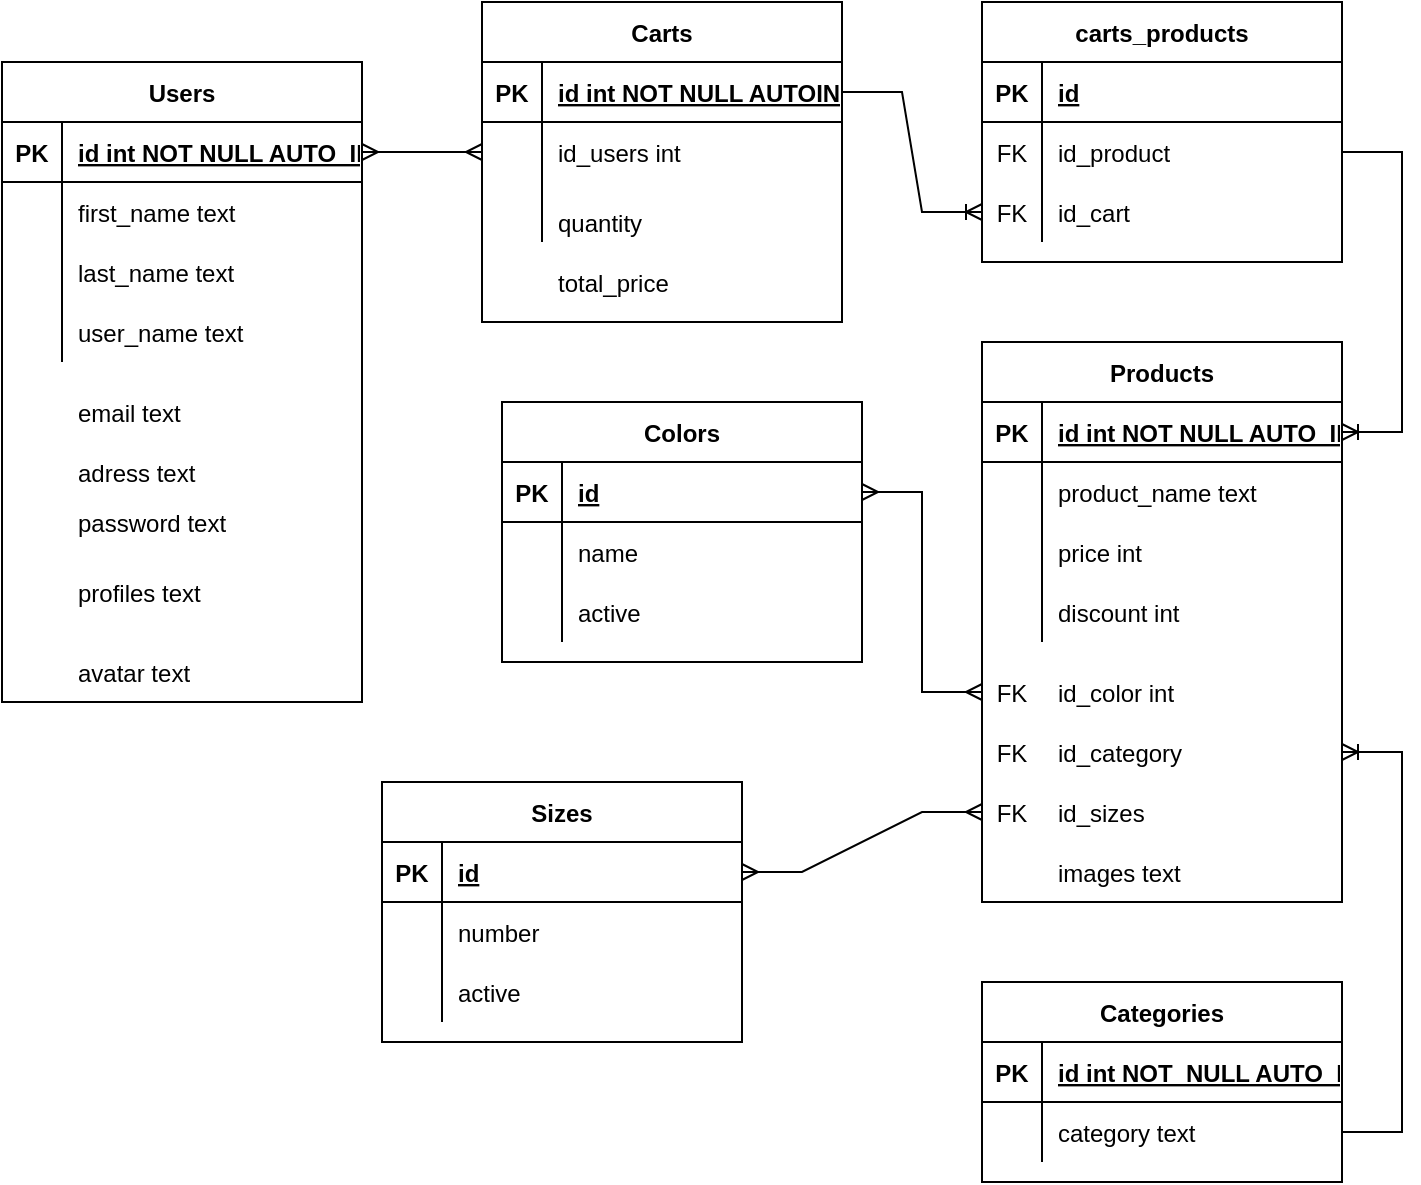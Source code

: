 <mxfile version="16.4.3" type="device"><diagram id="R2lEEEUBdFMjLlhIrx00" name="Page-1"><mxGraphModel dx="1342" dy="630" grid="1" gridSize="10" guides="1" tooltips="1" connect="1" arrows="1" fold="1" page="1" pageScale="1" pageWidth="850" pageHeight="1100" math="0" shadow="0" extFonts="Permanent Marker^https://fonts.googleapis.com/css?family=Permanent+Marker"><root><mxCell id="0"/><mxCell id="1" parent="0"/><mxCell id="9bOblq3mRQGb9z1Aexq8-1" value="Users" style="shape=table;startSize=30;container=1;collapsible=1;childLayout=tableLayout;fixedRows=1;rowLines=0;fontStyle=1;align=center;resizeLast=1;" parent="1" vertex="1"><mxGeometry x="10" y="50" width="180" height="320" as="geometry"/></mxCell><mxCell id="9bOblq3mRQGb9z1Aexq8-2" value="" style="shape=partialRectangle;collapsible=0;dropTarget=0;pointerEvents=0;fillColor=none;top=0;left=0;bottom=1;right=0;points=[[0,0.5],[1,0.5]];portConstraint=eastwest;" parent="9bOblq3mRQGb9z1Aexq8-1" vertex="1"><mxGeometry y="30" width="180" height="30" as="geometry"/></mxCell><mxCell id="9bOblq3mRQGb9z1Aexq8-3" value="PK" style="shape=partialRectangle;connectable=0;fillColor=none;top=0;left=0;bottom=0;right=0;fontStyle=1;overflow=hidden;" parent="9bOblq3mRQGb9z1Aexq8-2" vertex="1"><mxGeometry width="30" height="30" as="geometry"><mxRectangle width="30" height="30" as="alternateBounds"/></mxGeometry></mxCell><mxCell id="9bOblq3mRQGb9z1Aexq8-4" value="id int NOT NULL AUTO_INCREMENT" style="shape=partialRectangle;connectable=0;fillColor=none;top=0;left=0;bottom=0;right=0;align=left;spacingLeft=6;fontStyle=5;overflow=hidden;" parent="9bOblq3mRQGb9z1Aexq8-2" vertex="1"><mxGeometry x="30" width="150" height="30" as="geometry"><mxRectangle width="150" height="30" as="alternateBounds"/></mxGeometry></mxCell><mxCell id="9bOblq3mRQGb9z1Aexq8-5" value="" style="shape=partialRectangle;collapsible=0;dropTarget=0;pointerEvents=0;fillColor=none;top=0;left=0;bottom=0;right=0;points=[[0,0.5],[1,0.5]];portConstraint=eastwest;" parent="9bOblq3mRQGb9z1Aexq8-1" vertex="1"><mxGeometry y="60" width="180" height="30" as="geometry"/></mxCell><mxCell id="9bOblq3mRQGb9z1Aexq8-6" value="" style="shape=partialRectangle;connectable=0;fillColor=none;top=0;left=0;bottom=0;right=0;editable=1;overflow=hidden;" parent="9bOblq3mRQGb9z1Aexq8-5" vertex="1"><mxGeometry width="30" height="30" as="geometry"><mxRectangle width="30" height="30" as="alternateBounds"/></mxGeometry></mxCell><mxCell id="9bOblq3mRQGb9z1Aexq8-7" value="first_name text" style="shape=partialRectangle;connectable=0;fillColor=none;top=0;left=0;bottom=0;right=0;align=left;spacingLeft=6;overflow=hidden;" parent="9bOblq3mRQGb9z1Aexq8-5" vertex="1"><mxGeometry x="30" width="150" height="30" as="geometry"><mxRectangle width="150" height="30" as="alternateBounds"/></mxGeometry></mxCell><mxCell id="9bOblq3mRQGb9z1Aexq8-8" value="" style="shape=partialRectangle;collapsible=0;dropTarget=0;pointerEvents=0;fillColor=none;top=0;left=0;bottom=0;right=0;points=[[0,0.5],[1,0.5]];portConstraint=eastwest;" parent="9bOblq3mRQGb9z1Aexq8-1" vertex="1"><mxGeometry y="90" width="180" height="30" as="geometry"/></mxCell><mxCell id="9bOblq3mRQGb9z1Aexq8-9" value="" style="shape=partialRectangle;connectable=0;fillColor=none;top=0;left=0;bottom=0;right=0;editable=1;overflow=hidden;" parent="9bOblq3mRQGb9z1Aexq8-8" vertex="1"><mxGeometry width="30" height="30" as="geometry"><mxRectangle width="30" height="30" as="alternateBounds"/></mxGeometry></mxCell><mxCell id="9bOblq3mRQGb9z1Aexq8-10" value="last_name text" style="shape=partialRectangle;connectable=0;fillColor=none;top=0;left=0;bottom=0;right=0;align=left;spacingLeft=6;overflow=hidden;" parent="9bOblq3mRQGb9z1Aexq8-8" vertex="1"><mxGeometry x="30" width="150" height="30" as="geometry"><mxRectangle width="150" height="30" as="alternateBounds"/></mxGeometry></mxCell><mxCell id="9bOblq3mRQGb9z1Aexq8-11" value="" style="shape=partialRectangle;collapsible=0;dropTarget=0;pointerEvents=0;fillColor=none;top=0;left=0;bottom=0;right=0;points=[[0,0.5],[1,0.5]];portConstraint=eastwest;" parent="9bOblq3mRQGb9z1Aexq8-1" vertex="1"><mxGeometry y="120" width="180" height="30" as="geometry"/></mxCell><mxCell id="9bOblq3mRQGb9z1Aexq8-12" value="" style="shape=partialRectangle;connectable=0;fillColor=none;top=0;left=0;bottom=0;right=0;editable=1;overflow=hidden;" parent="9bOblq3mRQGb9z1Aexq8-11" vertex="1"><mxGeometry width="30" height="30" as="geometry"><mxRectangle width="30" height="30" as="alternateBounds"/></mxGeometry></mxCell><mxCell id="9bOblq3mRQGb9z1Aexq8-13" value="user_name text" style="shape=partialRectangle;connectable=0;fillColor=none;top=0;left=0;bottom=0;right=0;align=left;spacingLeft=6;overflow=hidden;" parent="9bOblq3mRQGb9z1Aexq8-11" vertex="1"><mxGeometry x="30" width="150" height="30" as="geometry"><mxRectangle width="150" height="30" as="alternateBounds"/></mxGeometry></mxCell><mxCell id="9bOblq3mRQGb9z1Aexq8-14" value="" style="shape=partialRectangle;collapsible=0;dropTarget=0;pointerEvents=0;fillColor=none;top=0;left=0;bottom=0;right=0;points=[[0,0.5],[1,0.5]];portConstraint=eastwest;" parent="1" vertex="1"><mxGeometry x="10" y="210" width="180" height="30" as="geometry"/></mxCell><mxCell id="9bOblq3mRQGb9z1Aexq8-15" value="" style="shape=partialRectangle;connectable=0;fillColor=none;top=0;left=0;bottom=0;right=0;editable=1;overflow=hidden;" parent="9bOblq3mRQGb9z1Aexq8-14" vertex="1"><mxGeometry width="30" height="30" as="geometry"><mxRectangle width="30" height="30" as="alternateBounds"/></mxGeometry></mxCell><mxCell id="9bOblq3mRQGb9z1Aexq8-16" value="email text" style="shape=partialRectangle;connectable=0;fillColor=none;top=0;left=0;bottom=0;right=0;align=left;spacingLeft=6;overflow=hidden;" parent="9bOblq3mRQGb9z1Aexq8-14" vertex="1"><mxGeometry x="30" width="150" height="30" as="geometry"><mxRectangle width="150" height="30" as="alternateBounds"/></mxGeometry></mxCell><mxCell id="9bOblq3mRQGb9z1Aexq8-17" value="" style="shape=partialRectangle;collapsible=0;dropTarget=0;pointerEvents=0;fillColor=none;top=0;left=0;bottom=0;right=0;points=[[0,0.5],[1,0.5]];portConstraint=eastwest;" parent="1" vertex="1"><mxGeometry x="10" y="240" width="180" height="30" as="geometry"/></mxCell><mxCell id="9bOblq3mRQGb9z1Aexq8-18" value="" style="shape=partialRectangle;connectable=0;fillColor=none;top=0;left=0;bottom=0;right=0;editable=1;overflow=hidden;" parent="9bOblq3mRQGb9z1Aexq8-17" vertex="1"><mxGeometry width="30" height="30" as="geometry"><mxRectangle width="30" height="30" as="alternateBounds"/></mxGeometry></mxCell><mxCell id="9bOblq3mRQGb9z1Aexq8-19" value="adress text" style="shape=partialRectangle;connectable=0;fillColor=none;top=0;left=0;bottom=0;right=0;align=left;spacingLeft=6;overflow=hidden;" parent="9bOblq3mRQGb9z1Aexq8-17" vertex="1"><mxGeometry x="30" width="150" height="30" as="geometry"><mxRectangle width="150" height="30" as="alternateBounds"/></mxGeometry></mxCell><mxCell id="9bOblq3mRQGb9z1Aexq8-20" value="" style="shape=partialRectangle;collapsible=0;dropTarget=0;pointerEvents=0;fillColor=none;top=0;left=0;bottom=0;right=0;points=[[0,0.5],[1,0.5]];portConstraint=eastwest;" parent="1" vertex="1"><mxGeometry x="10" y="260" width="180" height="40" as="geometry"/></mxCell><mxCell id="9bOblq3mRQGb9z1Aexq8-21" value="" style="shape=partialRectangle;connectable=0;fillColor=none;top=0;left=0;bottom=0;right=0;editable=1;overflow=hidden;" parent="9bOblq3mRQGb9z1Aexq8-20" vertex="1"><mxGeometry width="30" height="40" as="geometry"><mxRectangle width="30" height="30" as="alternateBounds"/></mxGeometry></mxCell><mxCell id="9bOblq3mRQGb9z1Aexq8-22" value="password text" style="shape=partialRectangle;connectable=0;fillColor=none;top=0;left=0;bottom=0;right=0;align=left;spacingLeft=6;overflow=hidden;" parent="9bOblq3mRQGb9z1Aexq8-20" vertex="1"><mxGeometry x="30" width="150" height="40" as="geometry"><mxRectangle width="150" height="30" as="alternateBounds"/></mxGeometry></mxCell><mxCell id="9bOblq3mRQGb9z1Aexq8-26" value="Products" style="shape=table;startSize=30;container=1;collapsible=1;childLayout=tableLayout;fixedRows=1;rowLines=0;fontStyle=1;align=center;resizeLast=1;" parent="1" vertex="1"><mxGeometry x="500" y="190" width="180" height="280" as="geometry"/></mxCell><mxCell id="9bOblq3mRQGb9z1Aexq8-27" value="" style="shape=partialRectangle;collapsible=0;dropTarget=0;pointerEvents=0;fillColor=none;top=0;left=0;bottom=1;right=0;points=[[0,0.5],[1,0.5]];portConstraint=eastwest;" parent="9bOblq3mRQGb9z1Aexq8-26" vertex="1"><mxGeometry y="30" width="180" height="30" as="geometry"/></mxCell><mxCell id="9bOblq3mRQGb9z1Aexq8-28" value="PK" style="shape=partialRectangle;connectable=0;fillColor=none;top=0;left=0;bottom=0;right=0;fontStyle=1;overflow=hidden;" parent="9bOblq3mRQGb9z1Aexq8-27" vertex="1"><mxGeometry width="30" height="30" as="geometry"><mxRectangle width="30" height="30" as="alternateBounds"/></mxGeometry></mxCell><mxCell id="9bOblq3mRQGb9z1Aexq8-29" value="id int NOT NULL AUTO_INCREMENT" style="shape=partialRectangle;connectable=0;fillColor=none;top=0;left=0;bottom=0;right=0;align=left;spacingLeft=6;fontStyle=5;overflow=hidden;" parent="9bOblq3mRQGb9z1Aexq8-27" vertex="1"><mxGeometry x="30" width="150" height="30" as="geometry"><mxRectangle width="150" height="30" as="alternateBounds"/></mxGeometry></mxCell><mxCell id="9bOblq3mRQGb9z1Aexq8-30" value="" style="shape=partialRectangle;collapsible=0;dropTarget=0;pointerEvents=0;fillColor=none;top=0;left=0;bottom=0;right=0;points=[[0,0.5],[1,0.5]];portConstraint=eastwest;" parent="9bOblq3mRQGb9z1Aexq8-26" vertex="1"><mxGeometry y="60" width="180" height="30" as="geometry"/></mxCell><mxCell id="9bOblq3mRQGb9z1Aexq8-31" value="" style="shape=partialRectangle;connectable=0;fillColor=none;top=0;left=0;bottom=0;right=0;editable=1;overflow=hidden;" parent="9bOblq3mRQGb9z1Aexq8-30" vertex="1"><mxGeometry width="30" height="30" as="geometry"><mxRectangle width="30" height="30" as="alternateBounds"/></mxGeometry></mxCell><mxCell id="9bOblq3mRQGb9z1Aexq8-32" value="product_name text" style="shape=partialRectangle;connectable=0;fillColor=none;top=0;left=0;bottom=0;right=0;align=left;spacingLeft=6;overflow=hidden;" parent="9bOblq3mRQGb9z1Aexq8-30" vertex="1"><mxGeometry x="30" width="150" height="30" as="geometry"><mxRectangle width="150" height="30" as="alternateBounds"/></mxGeometry></mxCell><mxCell id="9bOblq3mRQGb9z1Aexq8-33" value="" style="shape=partialRectangle;collapsible=0;dropTarget=0;pointerEvents=0;fillColor=none;top=0;left=0;bottom=0;right=0;points=[[0,0.5],[1,0.5]];portConstraint=eastwest;" parent="9bOblq3mRQGb9z1Aexq8-26" vertex="1"><mxGeometry y="90" width="180" height="30" as="geometry"/></mxCell><mxCell id="9bOblq3mRQGb9z1Aexq8-34" value="" style="shape=partialRectangle;connectable=0;fillColor=none;top=0;left=0;bottom=0;right=0;editable=1;overflow=hidden;" parent="9bOblq3mRQGb9z1Aexq8-33" vertex="1"><mxGeometry width="30" height="30" as="geometry"><mxRectangle width="30" height="30" as="alternateBounds"/></mxGeometry></mxCell><mxCell id="9bOblq3mRQGb9z1Aexq8-35" value="price int" style="shape=partialRectangle;connectable=0;fillColor=none;top=0;left=0;bottom=0;right=0;align=left;spacingLeft=6;overflow=hidden;" parent="9bOblq3mRQGb9z1Aexq8-33" vertex="1"><mxGeometry x="30" width="150" height="30" as="geometry"><mxRectangle width="150" height="30" as="alternateBounds"/></mxGeometry></mxCell><mxCell id="9bOblq3mRQGb9z1Aexq8-36" value="" style="shape=partialRectangle;collapsible=0;dropTarget=0;pointerEvents=0;fillColor=none;top=0;left=0;bottom=0;right=0;points=[[0,0.5],[1,0.5]];portConstraint=eastwest;" parent="9bOblq3mRQGb9z1Aexq8-26" vertex="1"><mxGeometry y="120" width="180" height="30" as="geometry"/></mxCell><mxCell id="9bOblq3mRQGb9z1Aexq8-37" value="" style="shape=partialRectangle;connectable=0;fillColor=none;top=0;left=0;bottom=0;right=0;editable=1;overflow=hidden;" parent="9bOblq3mRQGb9z1Aexq8-36" vertex="1"><mxGeometry width="30" height="30" as="geometry"><mxRectangle width="30" height="30" as="alternateBounds"/></mxGeometry></mxCell><mxCell id="9bOblq3mRQGb9z1Aexq8-38" value="discount int" style="shape=partialRectangle;connectable=0;fillColor=none;top=0;left=0;bottom=0;right=0;align=left;spacingLeft=6;overflow=hidden;" parent="9bOblq3mRQGb9z1Aexq8-36" vertex="1"><mxGeometry x="30" width="150" height="30" as="geometry"><mxRectangle width="150" height="30" as="alternateBounds"/></mxGeometry></mxCell><mxCell id="9bOblq3mRQGb9z1Aexq8-39" value="" style="shape=partialRectangle;collapsible=0;dropTarget=0;pointerEvents=0;fillColor=none;top=0;left=0;bottom=0;right=0;points=[[0,0.5],[1,0.5]];portConstraint=eastwest;" parent="1" vertex="1"><mxGeometry x="500" y="350" width="180" height="30" as="geometry"/></mxCell><mxCell id="9bOblq3mRQGb9z1Aexq8-40" value="FK" style="shape=partialRectangle;connectable=0;fillColor=none;top=0;left=0;bottom=0;right=0;editable=1;overflow=hidden;" parent="9bOblq3mRQGb9z1Aexq8-39" vertex="1"><mxGeometry width="30" height="30" as="geometry"><mxRectangle width="30" height="30" as="alternateBounds"/></mxGeometry></mxCell><mxCell id="9bOblq3mRQGb9z1Aexq8-41" value="id_color int" style="shape=partialRectangle;connectable=0;fillColor=none;top=0;left=0;bottom=0;right=0;align=left;spacingLeft=6;overflow=hidden;" parent="9bOblq3mRQGb9z1Aexq8-39" vertex="1"><mxGeometry x="30" width="150" height="30" as="geometry"><mxRectangle width="150" height="30" as="alternateBounds"/></mxGeometry></mxCell><mxCell id="9bOblq3mRQGb9z1Aexq8-45" value="" style="shape=partialRectangle;collapsible=0;dropTarget=0;pointerEvents=0;fillColor=none;top=0;left=0;bottom=0;right=0;points=[[0,0.5],[1,0.5]];portConstraint=eastwest;" parent="1" vertex="1"><mxGeometry x="500" y="380" width="180" height="30" as="geometry"/></mxCell><mxCell id="9bOblq3mRQGb9z1Aexq8-46" value="FK" style="shape=partialRectangle;connectable=0;fillColor=none;top=0;left=0;bottom=0;right=0;editable=1;overflow=hidden;" parent="9bOblq3mRQGb9z1Aexq8-45" vertex="1"><mxGeometry width="30" height="30" as="geometry"><mxRectangle width="30" height="30" as="alternateBounds"/></mxGeometry></mxCell><mxCell id="9bOblq3mRQGb9z1Aexq8-47" value="id_category" style="shape=partialRectangle;connectable=0;fillColor=none;top=0;left=0;bottom=0;right=0;align=left;spacingLeft=6;overflow=hidden;" parent="9bOblq3mRQGb9z1Aexq8-45" vertex="1"><mxGeometry x="30" width="150" height="30" as="geometry"><mxRectangle width="150" height="30" as="alternateBounds"/></mxGeometry></mxCell><mxCell id="9bOblq3mRQGb9z1Aexq8-48" value="Carts" style="shape=table;startSize=30;container=1;collapsible=1;childLayout=tableLayout;fixedRows=1;rowLines=0;fontStyle=1;align=center;resizeLast=1;" parent="1" vertex="1"><mxGeometry x="250" y="20" width="180" height="160" as="geometry"/></mxCell><mxCell id="9bOblq3mRQGb9z1Aexq8-49" value="" style="shape=partialRectangle;collapsible=0;dropTarget=0;pointerEvents=0;fillColor=none;top=0;left=0;bottom=1;right=0;points=[[0,0.5],[1,0.5]];portConstraint=eastwest;" parent="9bOblq3mRQGb9z1Aexq8-48" vertex="1"><mxGeometry y="30" width="180" height="30" as="geometry"/></mxCell><mxCell id="9bOblq3mRQGb9z1Aexq8-50" value="PK" style="shape=partialRectangle;connectable=0;fillColor=none;top=0;left=0;bottom=0;right=0;fontStyle=1;overflow=hidden;" parent="9bOblq3mRQGb9z1Aexq8-49" vertex="1"><mxGeometry width="30" height="30" as="geometry"><mxRectangle width="30" height="30" as="alternateBounds"/></mxGeometry></mxCell><mxCell id="9bOblq3mRQGb9z1Aexq8-51" value="id int NOT NULL AUTOINCREMENT" style="shape=partialRectangle;connectable=0;fillColor=none;top=0;left=0;bottom=0;right=0;align=left;spacingLeft=6;fontStyle=5;overflow=hidden;" parent="9bOblq3mRQGb9z1Aexq8-49" vertex="1"><mxGeometry x="30" width="150" height="30" as="geometry"><mxRectangle width="150" height="30" as="alternateBounds"/></mxGeometry></mxCell><mxCell id="9bOblq3mRQGb9z1Aexq8-52" value="" style="shape=partialRectangle;collapsible=0;dropTarget=0;pointerEvents=0;fillColor=none;top=0;left=0;bottom=0;right=0;points=[[0,0.5],[1,0.5]];portConstraint=eastwest;" parent="9bOblq3mRQGb9z1Aexq8-48" vertex="1"><mxGeometry y="60" width="180" height="30" as="geometry"/></mxCell><mxCell id="9bOblq3mRQGb9z1Aexq8-53" value="" style="shape=partialRectangle;connectable=0;fillColor=none;top=0;left=0;bottom=0;right=0;editable=1;overflow=hidden;" parent="9bOblq3mRQGb9z1Aexq8-52" vertex="1"><mxGeometry width="30" height="30" as="geometry"><mxRectangle width="30" height="30" as="alternateBounds"/></mxGeometry></mxCell><mxCell id="9bOblq3mRQGb9z1Aexq8-54" value="id_users int" style="shape=partialRectangle;connectable=0;fillColor=none;top=0;left=0;bottom=0;right=0;align=left;spacingLeft=6;overflow=hidden;" parent="9bOblq3mRQGb9z1Aexq8-52" vertex="1"><mxGeometry x="30" width="150" height="30" as="geometry"><mxRectangle width="150" height="30" as="alternateBounds"/></mxGeometry></mxCell><mxCell id="9bOblq3mRQGb9z1Aexq8-55" value="" style="shape=partialRectangle;collapsible=0;dropTarget=0;pointerEvents=0;fillColor=none;top=0;left=0;bottom=0;right=0;points=[[0,0.5],[1,0.5]];portConstraint=eastwest;" parent="9bOblq3mRQGb9z1Aexq8-48" vertex="1"><mxGeometry y="90" width="180" height="30" as="geometry"/></mxCell><mxCell id="9bOblq3mRQGb9z1Aexq8-56" value="" style="shape=partialRectangle;connectable=0;fillColor=none;top=0;left=0;bottom=0;right=0;editable=1;overflow=hidden;" parent="9bOblq3mRQGb9z1Aexq8-55" vertex="1"><mxGeometry width="30" height="30" as="geometry"><mxRectangle width="30" height="30" as="alternateBounds"/></mxGeometry></mxCell><mxCell id="9bOblq3mRQGb9z1Aexq8-57" value="" style="shape=partialRectangle;connectable=0;fillColor=none;top=0;left=0;bottom=0;right=0;align=left;spacingLeft=6;overflow=hidden;" parent="9bOblq3mRQGb9z1Aexq8-55" vertex="1"><mxGeometry x="30" width="150" height="30" as="geometry"><mxRectangle width="150" height="30" as="alternateBounds"/></mxGeometry></mxCell><mxCell id="9bOblq3mRQGb9z1Aexq8-61" value="" style="edgeStyle=entityRelationEdgeStyle;fontSize=12;html=1;endArrow=ERmany;startArrow=ERmany;rounded=0;exitX=1;exitY=0.5;exitDx=0;exitDy=0;entryX=0;entryY=0.5;entryDx=0;entryDy=0;" parent="1" source="9bOblq3mRQGb9z1Aexq8-2" target="9bOblq3mRQGb9z1Aexq8-52" edge="1"><mxGeometry width="100" height="100" relative="1" as="geometry"><mxPoint x="290" y="370" as="sourcePoint"/><mxPoint x="390" y="270" as="targetPoint"/></mxGeometry></mxCell><mxCell id="9bOblq3mRQGb9z1Aexq8-125" value="" style="shape=partialRectangle;collapsible=0;dropTarget=0;pointerEvents=0;fillColor=none;top=0;left=0;bottom=0;right=0;points=[[0,0.5],[1,0.5]];portConstraint=eastwest;" parent="1" vertex="1"><mxGeometry x="10" y="300" width="180" height="30" as="geometry"/></mxCell><mxCell id="9bOblq3mRQGb9z1Aexq8-127" value="profiles text" style="shape=partialRectangle;connectable=0;fillColor=none;top=0;left=0;bottom=0;right=0;align=left;spacingLeft=6;overflow=hidden;" parent="9bOblq3mRQGb9z1Aexq8-125" vertex="1"><mxGeometry x="30" width="150" height="30" as="geometry"><mxRectangle width="150" height="30" as="alternateBounds"/></mxGeometry></mxCell><mxCell id="9bOblq3mRQGb9z1Aexq8-129" value="Categories" style="shape=table;startSize=30;container=1;collapsible=1;childLayout=tableLayout;fixedRows=1;rowLines=0;fontStyle=1;align=center;resizeLast=1;" parent="1" vertex="1"><mxGeometry x="500" y="510" width="180" height="100" as="geometry"/></mxCell><mxCell id="9bOblq3mRQGb9z1Aexq8-130" value="" style="shape=partialRectangle;collapsible=0;dropTarget=0;pointerEvents=0;fillColor=none;top=0;left=0;bottom=1;right=0;points=[[0,0.5],[1,0.5]];portConstraint=eastwest;" parent="9bOblq3mRQGb9z1Aexq8-129" vertex="1"><mxGeometry y="30" width="180" height="30" as="geometry"/></mxCell><mxCell id="9bOblq3mRQGb9z1Aexq8-131" value="PK" style="shape=partialRectangle;connectable=0;fillColor=none;top=0;left=0;bottom=0;right=0;fontStyle=1;overflow=hidden;" parent="9bOblq3mRQGb9z1Aexq8-130" vertex="1"><mxGeometry width="30" height="30" as="geometry"><mxRectangle width="30" height="30" as="alternateBounds"/></mxGeometry></mxCell><mxCell id="9bOblq3mRQGb9z1Aexq8-132" value="id int NOT_NULL AUTO_INCREMENT" style="shape=partialRectangle;connectable=0;fillColor=none;top=0;left=0;bottom=0;right=0;align=left;spacingLeft=6;fontStyle=5;overflow=hidden;" parent="9bOblq3mRQGb9z1Aexq8-130" vertex="1"><mxGeometry x="30" width="150" height="30" as="geometry"><mxRectangle width="150" height="30" as="alternateBounds"/></mxGeometry></mxCell><mxCell id="9bOblq3mRQGb9z1Aexq8-133" value="" style="shape=partialRectangle;collapsible=0;dropTarget=0;pointerEvents=0;fillColor=none;top=0;left=0;bottom=0;right=0;points=[[0,0.5],[1,0.5]];portConstraint=eastwest;" parent="9bOblq3mRQGb9z1Aexq8-129" vertex="1"><mxGeometry y="60" width="180" height="30" as="geometry"/></mxCell><mxCell id="9bOblq3mRQGb9z1Aexq8-134" value="" style="shape=partialRectangle;connectable=0;fillColor=none;top=0;left=0;bottom=0;right=0;editable=1;overflow=hidden;" parent="9bOblq3mRQGb9z1Aexq8-133" vertex="1"><mxGeometry width="30" height="30" as="geometry"><mxRectangle width="30" height="30" as="alternateBounds"/></mxGeometry></mxCell><mxCell id="9bOblq3mRQGb9z1Aexq8-135" value="category text" style="shape=partialRectangle;connectable=0;fillColor=none;top=0;left=0;bottom=0;right=0;align=left;spacingLeft=6;overflow=hidden;" parent="9bOblq3mRQGb9z1Aexq8-133" vertex="1"><mxGeometry x="30" width="150" height="30" as="geometry"><mxRectangle width="150" height="30" as="alternateBounds"/></mxGeometry></mxCell><mxCell id="9bOblq3mRQGb9z1Aexq8-143" value="" style="edgeStyle=entityRelationEdgeStyle;fontSize=12;html=1;endArrow=ERoneToMany;rounded=0;exitX=1;exitY=0.5;exitDx=0;exitDy=0;" parent="1" source="9bOblq3mRQGb9z1Aexq8-133" target="9bOblq3mRQGb9z1Aexq8-45" edge="1"><mxGeometry width="100" height="100" relative="1" as="geometry"><mxPoint x="370" y="370" as="sourcePoint"/><mxPoint x="540" y="450" as="targetPoint"/></mxGeometry></mxCell><mxCell id="p5JpIU8CWoLOdDCi6knl-32" value="" style="shape=partialRectangle;collapsible=0;dropTarget=0;pointerEvents=0;fillColor=none;top=0;left=0;bottom=0;right=0;points=[[0,0.5],[1,0.5]];portConstraint=eastwest;" vertex="1" parent="1"><mxGeometry x="10" y="340" width="180" height="30" as="geometry"/></mxCell><mxCell id="p5JpIU8CWoLOdDCi6knl-34" value="avatar text" style="shape=partialRectangle;connectable=0;fillColor=none;top=0;left=0;bottom=0;right=0;align=left;spacingLeft=6;overflow=hidden;" vertex="1" parent="p5JpIU8CWoLOdDCi6knl-32"><mxGeometry x="30" width="150" height="30" as="geometry"><mxRectangle width="150" height="30" as="alternateBounds"/></mxGeometry></mxCell><mxCell id="p5JpIU8CWoLOdDCi6knl-35" value="" style="shape=partialRectangle;collapsible=0;dropTarget=0;pointerEvents=0;fillColor=none;top=0;left=0;bottom=0;right=0;points=[[0,0.5],[1,0.5]];portConstraint=eastwest;" vertex="1" parent="1"><mxGeometry x="500" y="410" width="180" height="30" as="geometry"/></mxCell><mxCell id="p5JpIU8CWoLOdDCi6knl-36" value="FK" style="shape=partialRectangle;connectable=0;fillColor=none;top=0;left=0;bottom=0;right=0;editable=1;overflow=hidden;" vertex="1" parent="p5JpIU8CWoLOdDCi6knl-35"><mxGeometry width="30" height="30" as="geometry"><mxRectangle width="30" height="30" as="alternateBounds"/></mxGeometry></mxCell><mxCell id="p5JpIU8CWoLOdDCi6knl-37" value="id_sizes" style="shape=partialRectangle;connectable=0;fillColor=none;top=0;left=0;bottom=0;right=0;align=left;spacingLeft=6;overflow=hidden;" vertex="1" parent="p5JpIU8CWoLOdDCi6knl-35"><mxGeometry x="30" width="150" height="30" as="geometry"><mxRectangle width="150" height="30" as="alternateBounds"/></mxGeometry></mxCell><mxCell id="p5JpIU8CWoLOdDCi6knl-41" value="" style="shape=partialRectangle;collapsible=0;dropTarget=0;pointerEvents=0;fillColor=none;top=0;left=0;bottom=0;right=0;points=[[0,0.5],[1,0.5]];portConstraint=eastwest;" vertex="1" parent="1"><mxGeometry x="500" y="440" width="180" height="30" as="geometry"/></mxCell><mxCell id="p5JpIU8CWoLOdDCi6knl-43" value="images text" style="shape=partialRectangle;connectable=0;fillColor=none;top=0;left=0;bottom=0;right=0;align=left;spacingLeft=6;overflow=hidden;" vertex="1" parent="p5JpIU8CWoLOdDCi6knl-41"><mxGeometry x="30" width="150" height="30" as="geometry"><mxRectangle width="150" height="30" as="alternateBounds"/></mxGeometry></mxCell><mxCell id="p5JpIU8CWoLOdDCi6knl-44" value="Colors" style="shape=table;startSize=30;container=1;collapsible=1;childLayout=tableLayout;fixedRows=1;rowLines=0;fontStyle=1;align=center;resizeLast=1;" vertex="1" parent="1"><mxGeometry x="260" y="220" width="180" height="130" as="geometry"/></mxCell><mxCell id="p5JpIU8CWoLOdDCi6knl-45" value="" style="shape=tableRow;horizontal=0;startSize=0;swimlaneHead=0;swimlaneBody=0;fillColor=none;collapsible=0;dropTarget=0;points=[[0,0.5],[1,0.5]];portConstraint=eastwest;top=0;left=0;right=0;bottom=1;" vertex="1" parent="p5JpIU8CWoLOdDCi6knl-44"><mxGeometry y="30" width="180" height="30" as="geometry"/></mxCell><mxCell id="p5JpIU8CWoLOdDCi6knl-46" value="PK" style="shape=partialRectangle;connectable=0;fillColor=none;top=0;left=0;bottom=0;right=0;fontStyle=1;overflow=hidden;" vertex="1" parent="p5JpIU8CWoLOdDCi6knl-45"><mxGeometry width="30" height="30" as="geometry"><mxRectangle width="30" height="30" as="alternateBounds"/></mxGeometry></mxCell><mxCell id="p5JpIU8CWoLOdDCi6knl-47" value="id" style="shape=partialRectangle;connectable=0;fillColor=none;top=0;left=0;bottom=0;right=0;align=left;spacingLeft=6;fontStyle=5;overflow=hidden;" vertex="1" parent="p5JpIU8CWoLOdDCi6knl-45"><mxGeometry x="30" width="150" height="30" as="geometry"><mxRectangle width="150" height="30" as="alternateBounds"/></mxGeometry></mxCell><mxCell id="p5JpIU8CWoLOdDCi6knl-48" value="" style="shape=tableRow;horizontal=0;startSize=0;swimlaneHead=0;swimlaneBody=0;fillColor=none;collapsible=0;dropTarget=0;points=[[0,0.5],[1,0.5]];portConstraint=eastwest;top=0;left=0;right=0;bottom=0;" vertex="1" parent="p5JpIU8CWoLOdDCi6knl-44"><mxGeometry y="60" width="180" height="30" as="geometry"/></mxCell><mxCell id="p5JpIU8CWoLOdDCi6knl-49" value="" style="shape=partialRectangle;connectable=0;fillColor=none;top=0;left=0;bottom=0;right=0;editable=1;overflow=hidden;" vertex="1" parent="p5JpIU8CWoLOdDCi6knl-48"><mxGeometry width="30" height="30" as="geometry"><mxRectangle width="30" height="30" as="alternateBounds"/></mxGeometry></mxCell><mxCell id="p5JpIU8CWoLOdDCi6knl-50" value="name" style="shape=partialRectangle;connectable=0;fillColor=none;top=0;left=0;bottom=0;right=0;align=left;spacingLeft=6;overflow=hidden;" vertex="1" parent="p5JpIU8CWoLOdDCi6knl-48"><mxGeometry x="30" width="150" height="30" as="geometry"><mxRectangle width="150" height="30" as="alternateBounds"/></mxGeometry></mxCell><mxCell id="p5JpIU8CWoLOdDCi6knl-51" value="" style="shape=tableRow;horizontal=0;startSize=0;swimlaneHead=0;swimlaneBody=0;fillColor=none;collapsible=0;dropTarget=0;points=[[0,0.5],[1,0.5]];portConstraint=eastwest;top=0;left=0;right=0;bottom=0;" vertex="1" parent="p5JpIU8CWoLOdDCi6knl-44"><mxGeometry y="90" width="180" height="30" as="geometry"/></mxCell><mxCell id="p5JpIU8CWoLOdDCi6knl-52" value="" style="shape=partialRectangle;connectable=0;fillColor=none;top=0;left=0;bottom=0;right=0;editable=1;overflow=hidden;" vertex="1" parent="p5JpIU8CWoLOdDCi6knl-51"><mxGeometry width="30" height="30" as="geometry"><mxRectangle width="30" height="30" as="alternateBounds"/></mxGeometry></mxCell><mxCell id="p5JpIU8CWoLOdDCi6knl-53" value="active" style="shape=partialRectangle;connectable=0;fillColor=none;top=0;left=0;bottom=0;right=0;align=left;spacingLeft=6;overflow=hidden;" vertex="1" parent="p5JpIU8CWoLOdDCi6knl-51"><mxGeometry x="30" width="150" height="30" as="geometry"><mxRectangle width="150" height="30" as="alternateBounds"/></mxGeometry></mxCell><mxCell id="p5JpIU8CWoLOdDCi6knl-57" value="Sizes" style="shape=table;startSize=30;container=1;collapsible=1;childLayout=tableLayout;fixedRows=1;rowLines=0;fontStyle=1;align=center;resizeLast=1;" vertex="1" parent="1"><mxGeometry x="200" y="410" width="180" height="130" as="geometry"/></mxCell><mxCell id="p5JpIU8CWoLOdDCi6knl-58" value="" style="shape=tableRow;horizontal=0;startSize=0;swimlaneHead=0;swimlaneBody=0;fillColor=none;collapsible=0;dropTarget=0;points=[[0,0.5],[1,0.5]];portConstraint=eastwest;top=0;left=0;right=0;bottom=1;" vertex="1" parent="p5JpIU8CWoLOdDCi6knl-57"><mxGeometry y="30" width="180" height="30" as="geometry"/></mxCell><mxCell id="p5JpIU8CWoLOdDCi6knl-59" value="PK" style="shape=partialRectangle;connectable=0;fillColor=none;top=0;left=0;bottom=0;right=0;fontStyle=1;overflow=hidden;" vertex="1" parent="p5JpIU8CWoLOdDCi6knl-58"><mxGeometry width="30" height="30" as="geometry"><mxRectangle width="30" height="30" as="alternateBounds"/></mxGeometry></mxCell><mxCell id="p5JpIU8CWoLOdDCi6knl-60" value="id" style="shape=partialRectangle;connectable=0;fillColor=none;top=0;left=0;bottom=0;right=0;align=left;spacingLeft=6;fontStyle=5;overflow=hidden;" vertex="1" parent="p5JpIU8CWoLOdDCi6knl-58"><mxGeometry x="30" width="150" height="30" as="geometry"><mxRectangle width="150" height="30" as="alternateBounds"/></mxGeometry></mxCell><mxCell id="p5JpIU8CWoLOdDCi6knl-61" value="" style="shape=tableRow;horizontal=0;startSize=0;swimlaneHead=0;swimlaneBody=0;fillColor=none;collapsible=0;dropTarget=0;points=[[0,0.5],[1,0.5]];portConstraint=eastwest;top=0;left=0;right=0;bottom=0;" vertex="1" parent="p5JpIU8CWoLOdDCi6knl-57"><mxGeometry y="60" width="180" height="30" as="geometry"/></mxCell><mxCell id="p5JpIU8CWoLOdDCi6knl-62" value="" style="shape=partialRectangle;connectable=0;fillColor=none;top=0;left=0;bottom=0;right=0;editable=1;overflow=hidden;" vertex="1" parent="p5JpIU8CWoLOdDCi6knl-61"><mxGeometry width="30" height="30" as="geometry"><mxRectangle width="30" height="30" as="alternateBounds"/></mxGeometry></mxCell><mxCell id="p5JpIU8CWoLOdDCi6knl-63" value="number" style="shape=partialRectangle;connectable=0;fillColor=none;top=0;left=0;bottom=0;right=0;align=left;spacingLeft=6;overflow=hidden;" vertex="1" parent="p5JpIU8CWoLOdDCi6knl-61"><mxGeometry x="30" width="150" height="30" as="geometry"><mxRectangle width="150" height="30" as="alternateBounds"/></mxGeometry></mxCell><mxCell id="p5JpIU8CWoLOdDCi6knl-64" value="" style="shape=tableRow;horizontal=0;startSize=0;swimlaneHead=0;swimlaneBody=0;fillColor=none;collapsible=0;dropTarget=0;points=[[0,0.5],[1,0.5]];portConstraint=eastwest;top=0;left=0;right=0;bottom=0;" vertex="1" parent="p5JpIU8CWoLOdDCi6knl-57"><mxGeometry y="90" width="180" height="30" as="geometry"/></mxCell><mxCell id="p5JpIU8CWoLOdDCi6knl-65" value="" style="shape=partialRectangle;connectable=0;fillColor=none;top=0;left=0;bottom=0;right=0;editable=1;overflow=hidden;" vertex="1" parent="p5JpIU8CWoLOdDCi6knl-64"><mxGeometry width="30" height="30" as="geometry"><mxRectangle width="30" height="30" as="alternateBounds"/></mxGeometry></mxCell><mxCell id="p5JpIU8CWoLOdDCi6knl-66" value="active" style="shape=partialRectangle;connectable=0;fillColor=none;top=0;left=0;bottom=0;right=0;align=left;spacingLeft=6;overflow=hidden;" vertex="1" parent="p5JpIU8CWoLOdDCi6knl-64"><mxGeometry x="30" width="150" height="30" as="geometry"><mxRectangle width="150" height="30" as="alternateBounds"/></mxGeometry></mxCell><mxCell id="p5JpIU8CWoLOdDCi6knl-73" value="" style="shape=partialRectangle;collapsible=0;dropTarget=0;pointerEvents=0;fillColor=none;top=0;left=0;bottom=0;right=0;points=[[0,0.5],[1,0.5]];portConstraint=eastwest;" vertex="1" parent="1"><mxGeometry x="280" y="130" width="180" height="30" as="geometry"/></mxCell><mxCell id="p5JpIU8CWoLOdDCi6knl-74" value="" style="shape=partialRectangle;connectable=0;fillColor=none;top=0;left=0;bottom=0;right=0;editable=1;overflow=hidden;" vertex="1" parent="p5JpIU8CWoLOdDCi6knl-73"><mxGeometry width="30" height="30" as="geometry"><mxRectangle width="30" height="30" as="alternateBounds"/></mxGeometry></mxCell><mxCell id="p5JpIU8CWoLOdDCi6knl-76" value="carts_products" style="shape=table;startSize=30;container=1;collapsible=1;childLayout=tableLayout;fixedRows=1;rowLines=0;fontStyle=1;align=center;resizeLast=1;" vertex="1" parent="1"><mxGeometry x="500" y="20" width="180" height="130" as="geometry"/></mxCell><mxCell id="p5JpIU8CWoLOdDCi6knl-77" value="" style="shape=tableRow;horizontal=0;startSize=0;swimlaneHead=0;swimlaneBody=0;fillColor=none;collapsible=0;dropTarget=0;points=[[0,0.5],[1,0.5]];portConstraint=eastwest;top=0;left=0;right=0;bottom=1;" vertex="1" parent="p5JpIU8CWoLOdDCi6knl-76"><mxGeometry y="30" width="180" height="30" as="geometry"/></mxCell><mxCell id="p5JpIU8CWoLOdDCi6knl-78" value="PK" style="shape=partialRectangle;connectable=0;fillColor=none;top=0;left=0;bottom=0;right=0;fontStyle=1;overflow=hidden;" vertex="1" parent="p5JpIU8CWoLOdDCi6knl-77"><mxGeometry width="30" height="30" as="geometry"><mxRectangle width="30" height="30" as="alternateBounds"/></mxGeometry></mxCell><mxCell id="p5JpIU8CWoLOdDCi6knl-79" value="id" style="shape=partialRectangle;connectable=0;fillColor=none;top=0;left=0;bottom=0;right=0;align=left;spacingLeft=6;fontStyle=5;overflow=hidden;" vertex="1" parent="p5JpIU8CWoLOdDCi6knl-77"><mxGeometry x="30" width="150" height="30" as="geometry"><mxRectangle width="150" height="30" as="alternateBounds"/></mxGeometry></mxCell><mxCell id="p5JpIU8CWoLOdDCi6knl-80" value="" style="shape=tableRow;horizontal=0;startSize=0;swimlaneHead=0;swimlaneBody=0;fillColor=none;collapsible=0;dropTarget=0;points=[[0,0.5],[1,0.5]];portConstraint=eastwest;top=0;left=0;right=0;bottom=0;" vertex="1" parent="p5JpIU8CWoLOdDCi6knl-76"><mxGeometry y="60" width="180" height="30" as="geometry"/></mxCell><mxCell id="p5JpIU8CWoLOdDCi6knl-81" value="FK" style="shape=partialRectangle;connectable=0;fillColor=none;top=0;left=0;bottom=0;right=0;editable=1;overflow=hidden;" vertex="1" parent="p5JpIU8CWoLOdDCi6knl-80"><mxGeometry width="30" height="30" as="geometry"><mxRectangle width="30" height="30" as="alternateBounds"/></mxGeometry></mxCell><mxCell id="p5JpIU8CWoLOdDCi6knl-82" value="id_product" style="shape=partialRectangle;connectable=0;fillColor=none;top=0;left=0;bottom=0;right=0;align=left;spacingLeft=6;overflow=hidden;" vertex="1" parent="p5JpIU8CWoLOdDCi6knl-80"><mxGeometry x="30" width="150" height="30" as="geometry"><mxRectangle width="150" height="30" as="alternateBounds"/></mxGeometry></mxCell><mxCell id="p5JpIU8CWoLOdDCi6knl-83" value="" style="shape=tableRow;horizontal=0;startSize=0;swimlaneHead=0;swimlaneBody=0;fillColor=none;collapsible=0;dropTarget=0;points=[[0,0.5],[1,0.5]];portConstraint=eastwest;top=0;left=0;right=0;bottom=0;" vertex="1" parent="p5JpIU8CWoLOdDCi6knl-76"><mxGeometry y="90" width="180" height="30" as="geometry"/></mxCell><mxCell id="p5JpIU8CWoLOdDCi6knl-84" value="FK" style="shape=partialRectangle;connectable=0;fillColor=none;top=0;left=0;bottom=0;right=0;editable=1;overflow=hidden;" vertex="1" parent="p5JpIU8CWoLOdDCi6knl-83"><mxGeometry width="30" height="30" as="geometry"><mxRectangle width="30" height="30" as="alternateBounds"/></mxGeometry></mxCell><mxCell id="p5JpIU8CWoLOdDCi6knl-85" value="id_cart" style="shape=partialRectangle;connectable=0;fillColor=none;top=0;left=0;bottom=0;right=0;align=left;spacingLeft=6;overflow=hidden;" vertex="1" parent="p5JpIU8CWoLOdDCi6knl-83"><mxGeometry x="30" width="150" height="30" as="geometry"><mxRectangle width="150" height="30" as="alternateBounds"/></mxGeometry></mxCell><mxCell id="p5JpIU8CWoLOdDCi6knl-89" value="" style="edgeStyle=entityRelationEdgeStyle;fontSize=12;html=1;endArrow=ERoneToMany;rounded=0;entryX=0;entryY=0.5;entryDx=0;entryDy=0;exitX=1;exitY=0.5;exitDx=0;exitDy=0;" edge="1" parent="1" source="9bOblq3mRQGb9z1Aexq8-49" target="p5JpIU8CWoLOdDCi6knl-83"><mxGeometry width="100" height="100" relative="1" as="geometry"><mxPoint x="370" y="390" as="sourcePoint"/><mxPoint x="470" y="290" as="targetPoint"/></mxGeometry></mxCell><mxCell id="p5JpIU8CWoLOdDCi6knl-90" value="" style="edgeStyle=entityRelationEdgeStyle;fontSize=12;html=1;endArrow=ERoneToMany;rounded=0;entryX=1;entryY=0.5;entryDx=0;entryDy=0;exitX=1;exitY=0.5;exitDx=0;exitDy=0;" edge="1" parent="1" source="p5JpIU8CWoLOdDCi6knl-80" target="9bOblq3mRQGb9z1Aexq8-27"><mxGeometry width="100" height="100" relative="1" as="geometry"><mxPoint x="370" y="390" as="sourcePoint"/><mxPoint x="470" y="290" as="targetPoint"/></mxGeometry></mxCell><mxCell id="p5JpIU8CWoLOdDCi6knl-91" value="" style="edgeStyle=entityRelationEdgeStyle;fontSize=12;html=1;endArrow=ERmany;startArrow=ERmany;rounded=0;entryX=0;entryY=0.5;entryDx=0;entryDy=0;exitX=1;exitY=0.5;exitDx=0;exitDy=0;" edge="1" parent="1" source="p5JpIU8CWoLOdDCi6knl-45" target="9bOblq3mRQGb9z1Aexq8-39"><mxGeometry width="100" height="100" relative="1" as="geometry"><mxPoint x="520" y="390" as="sourcePoint"/><mxPoint x="620" y="290" as="targetPoint"/></mxGeometry></mxCell><mxCell id="p5JpIU8CWoLOdDCi6knl-92" value="" style="edgeStyle=entityRelationEdgeStyle;fontSize=12;html=1;endArrow=ERmany;startArrow=ERmany;rounded=0;entryX=0;entryY=0.5;entryDx=0;entryDy=0;exitX=1;exitY=0.5;exitDx=0;exitDy=0;" edge="1" parent="1" source="p5JpIU8CWoLOdDCi6knl-58" target="p5JpIU8CWoLOdDCi6knl-35"><mxGeometry width="100" height="100" relative="1" as="geometry"><mxPoint x="520" y="390" as="sourcePoint"/><mxPoint x="620" y="290" as="targetPoint"/></mxGeometry></mxCell><mxCell id="p5JpIU8CWoLOdDCi6knl-75" value="quantity" style="shape=partialRectangle;connectable=0;fillColor=none;top=0;left=0;bottom=0;right=0;align=left;spacingLeft=6;overflow=hidden;" vertex="1" parent="1"><mxGeometry x="280" y="115" width="150" height="30" as="geometry"><mxRectangle width="150" height="30" as="alternateBounds"/></mxGeometry></mxCell><mxCell id="p5JpIU8CWoLOdDCi6knl-70" value="" style="shape=partialRectangle;collapsible=0;dropTarget=0;pointerEvents=0;fillColor=none;top=0;left=0;bottom=0;right=0;points=[[0,0.5],[1,0.5]];portConstraint=eastwest;" vertex="1" parent="1"><mxGeometry x="250" y="145" width="180" height="30" as="geometry"/></mxCell><mxCell id="p5JpIU8CWoLOdDCi6knl-71" value="" style="shape=partialRectangle;connectable=0;fillColor=none;top=0;left=0;bottom=0;right=0;editable=1;overflow=hidden;" vertex="1" parent="p5JpIU8CWoLOdDCi6knl-70"><mxGeometry width="30" height="30" as="geometry"><mxRectangle width="30" height="30" as="alternateBounds"/></mxGeometry></mxCell><mxCell id="p5JpIU8CWoLOdDCi6knl-72" value="total_price" style="shape=partialRectangle;connectable=0;fillColor=none;top=0;left=0;bottom=0;right=0;align=left;spacingLeft=6;overflow=hidden;" vertex="1" parent="p5JpIU8CWoLOdDCi6knl-70"><mxGeometry x="30" width="150" height="30" as="geometry"><mxRectangle width="150" height="30" as="alternateBounds"/></mxGeometry></mxCell></root></mxGraphModel></diagram></mxfile>
